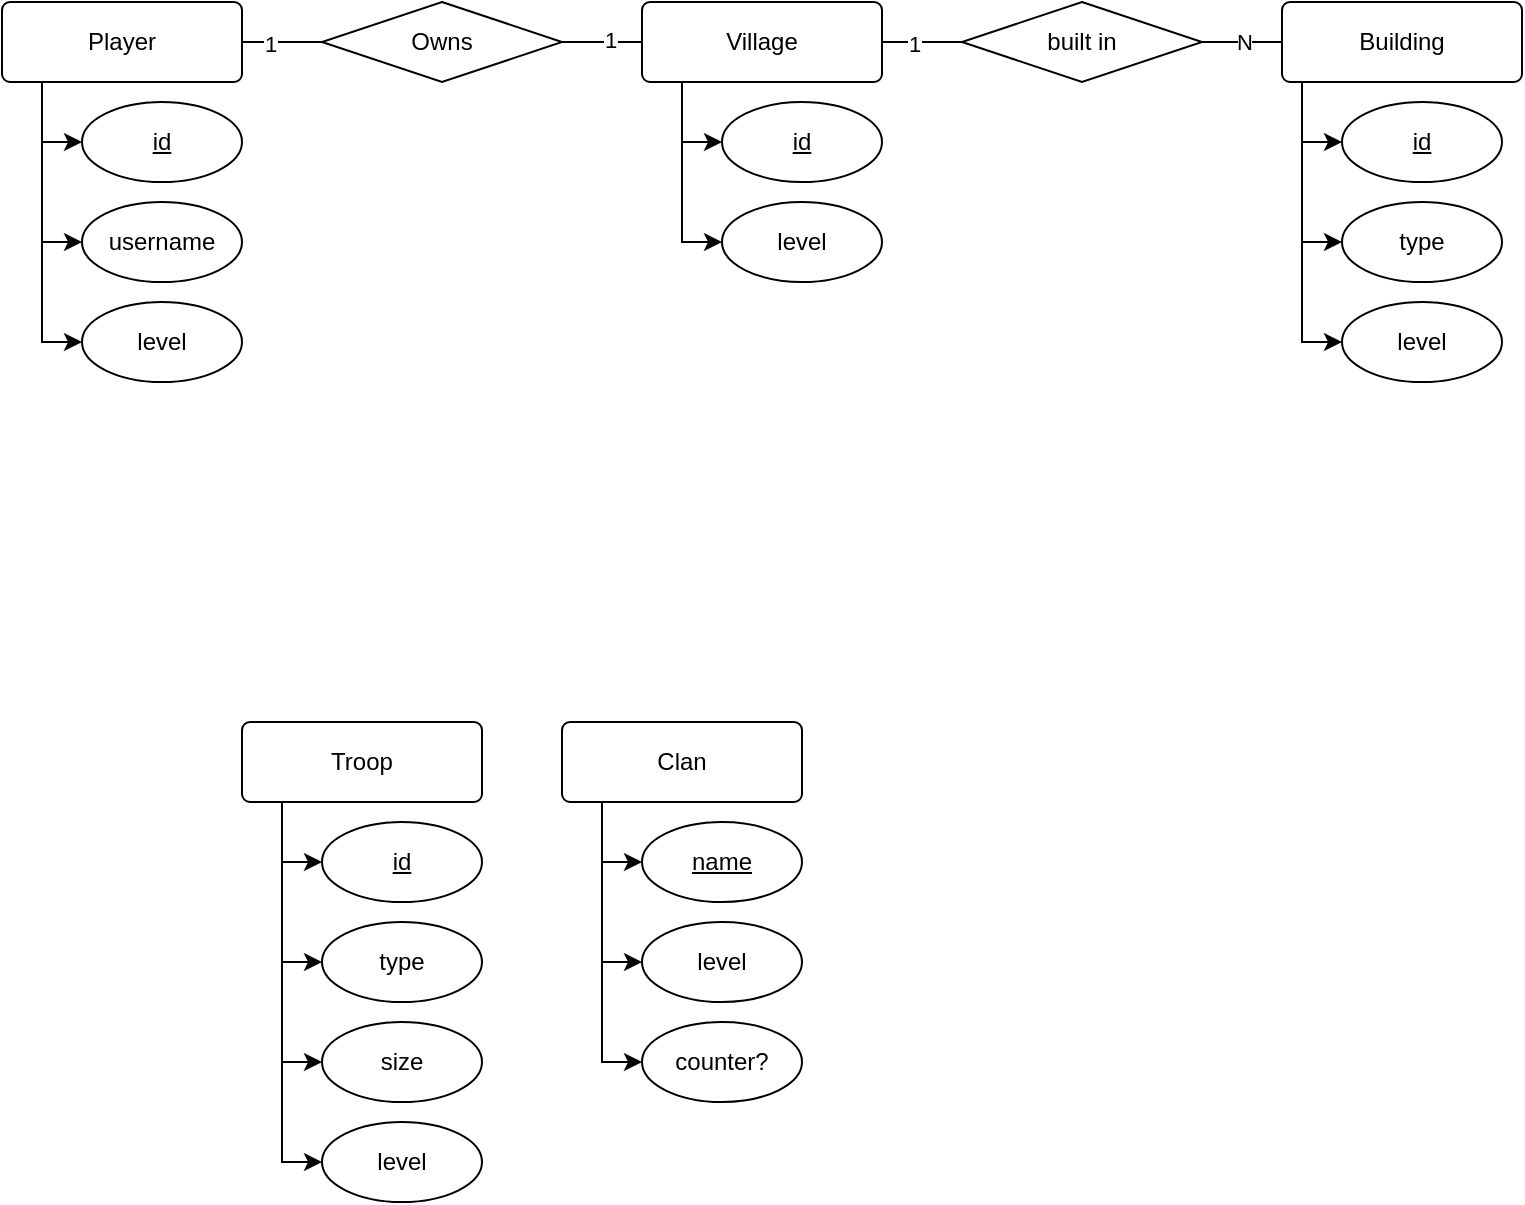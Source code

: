 <mxfile version="24.3.0" type="device">
  <diagram name="Seite-1" id="SgFTbVYPc5gPEPlRsAPC">
    <mxGraphModel dx="1299" dy="639" grid="1" gridSize="10" guides="1" tooltips="1" connect="1" arrows="1" fold="1" page="1" pageScale="1" pageWidth="827" pageHeight="1169" math="0" shadow="0">
      <root>
        <mxCell id="0" />
        <mxCell id="1" parent="0" />
        <mxCell id="79ETfCYZExZ3tthihmUW-4" style="edgeStyle=orthogonalEdgeStyle;rounded=0;orthogonalLoop=1;jettySize=auto;html=1;exitX=0.25;exitY=1;exitDx=0;exitDy=0;entryX=0;entryY=0.5;entryDx=0;entryDy=0;" parent="1" source="uwXu4CTKfHLPhr1_xGVC-1" target="79ETfCYZExZ3tthihmUW-3" edge="1">
          <mxGeometry relative="1" as="geometry">
            <mxPoint x="60" y="110" as="targetPoint" />
            <Array as="points">
              <mxPoint x="60" y="80" />
              <mxPoint x="60" y="210" />
            </Array>
          </mxGeometry>
        </mxCell>
        <mxCell id="79ETfCYZExZ3tthihmUW-5" style="edgeStyle=orthogonalEdgeStyle;rounded=0;orthogonalLoop=1;jettySize=auto;html=1;exitX=0.25;exitY=1;exitDx=0;exitDy=0;entryX=0;entryY=0.5;entryDx=0;entryDy=0;" parent="1" source="uwXu4CTKfHLPhr1_xGVC-1" target="79ETfCYZExZ3tthihmUW-1" edge="1">
          <mxGeometry relative="1" as="geometry">
            <Array as="points">
              <mxPoint x="60" y="80" />
              <mxPoint x="60" y="160" />
            </Array>
          </mxGeometry>
        </mxCell>
        <mxCell id="79ETfCYZExZ3tthihmUW-22" style="edgeStyle=orthogonalEdgeStyle;rounded=0;orthogonalLoop=1;jettySize=auto;html=1;exitX=0.25;exitY=1;exitDx=0;exitDy=0;entryX=0;entryY=0.5;entryDx=0;entryDy=0;" parent="1" source="uwXu4CTKfHLPhr1_xGVC-1" target="79ETfCYZExZ3tthihmUW-21" edge="1">
          <mxGeometry relative="1" as="geometry">
            <Array as="points">
              <mxPoint x="60" y="80" />
              <mxPoint x="60" y="110" />
            </Array>
          </mxGeometry>
        </mxCell>
        <mxCell id="uwXu4CTKfHLPhr1_xGVC-1" value="Player" style="rounded=1;arcSize=10;whiteSpace=wrap;html=1;align=center;" parent="1" vertex="1">
          <mxGeometry x="40" y="40" width="120" height="40" as="geometry" />
        </mxCell>
        <mxCell id="79ETfCYZExZ3tthihmUW-1" value="username" style="ellipse;whiteSpace=wrap;html=1;align=center;" parent="1" vertex="1">
          <mxGeometry x="80" y="140" width="80" height="40" as="geometry" />
        </mxCell>
        <mxCell id="79ETfCYZExZ3tthihmUW-3" value="level" style="ellipse;whiteSpace=wrap;html=1;align=center;" parent="1" vertex="1">
          <mxGeometry x="80" y="190" width="80" height="40" as="geometry" />
        </mxCell>
        <mxCell id="79ETfCYZExZ3tthihmUW-6" style="edgeStyle=orthogonalEdgeStyle;rounded=0;orthogonalLoop=1;jettySize=auto;html=1;exitX=0.25;exitY=1;exitDx=0;exitDy=0;entryX=0;entryY=0.5;entryDx=0;entryDy=0;" parent="1" source="79ETfCYZExZ3tthihmUW-8" target="79ETfCYZExZ3tthihmUW-10" edge="1">
          <mxGeometry relative="1" as="geometry">
            <mxPoint x="380" y="110" as="targetPoint" />
            <Array as="points">
              <mxPoint x="380" y="80" />
              <mxPoint x="380" y="160" />
            </Array>
          </mxGeometry>
        </mxCell>
        <mxCell id="79ETfCYZExZ3tthihmUW-7" style="edgeStyle=orthogonalEdgeStyle;rounded=0;orthogonalLoop=1;jettySize=auto;html=1;exitX=0.25;exitY=1;exitDx=0;exitDy=0;entryX=0;entryY=0.5;entryDx=0;entryDy=0;" parent="1" source="79ETfCYZExZ3tthihmUW-8" target="79ETfCYZExZ3tthihmUW-9" edge="1">
          <mxGeometry relative="1" as="geometry">
            <Array as="points">
              <mxPoint x="380" y="80" />
              <mxPoint x="380" y="110" />
            </Array>
          </mxGeometry>
        </mxCell>
        <mxCell id="79ETfCYZExZ3tthihmUW-8" value="Village" style="rounded=1;arcSize=10;whiteSpace=wrap;html=1;align=center;" parent="1" vertex="1">
          <mxGeometry x="360" y="40" width="120" height="40" as="geometry" />
        </mxCell>
        <mxCell id="79ETfCYZExZ3tthihmUW-9" value="&lt;u&gt;id&lt;/u&gt;" style="ellipse;whiteSpace=wrap;html=1;align=center;" parent="1" vertex="1">
          <mxGeometry x="400" y="90" width="80" height="40" as="geometry" />
        </mxCell>
        <mxCell id="79ETfCYZExZ3tthihmUW-10" value="level" style="ellipse;whiteSpace=wrap;html=1;align=center;" parent="1" vertex="1">
          <mxGeometry x="400" y="140" width="80" height="40" as="geometry" />
        </mxCell>
        <mxCell id="79ETfCYZExZ3tthihmUW-13" style="edgeStyle=orthogonalEdgeStyle;rounded=0;orthogonalLoop=1;jettySize=auto;html=1;exitX=0.25;exitY=1;exitDx=0;exitDy=0;entryX=0;entryY=0.5;entryDx=0;entryDy=0;" parent="1" source="79ETfCYZExZ3tthihmUW-15" target="79ETfCYZExZ3tthihmUW-17" edge="1">
          <mxGeometry relative="1" as="geometry">
            <mxPoint x="690" y="110" as="targetPoint" />
            <Array as="points">
              <mxPoint x="690" y="80" />
              <mxPoint x="690" y="160" />
            </Array>
          </mxGeometry>
        </mxCell>
        <mxCell id="79ETfCYZExZ3tthihmUW-14" style="edgeStyle=orthogonalEdgeStyle;rounded=0;orthogonalLoop=1;jettySize=auto;html=1;exitX=0.25;exitY=1;exitDx=0;exitDy=0;entryX=0;entryY=0.5;entryDx=0;entryDy=0;" parent="1" source="79ETfCYZExZ3tthihmUW-15" target="79ETfCYZExZ3tthihmUW-16" edge="1">
          <mxGeometry relative="1" as="geometry">
            <Array as="points">
              <mxPoint x="690" y="80" />
              <mxPoint x="690" y="110" />
            </Array>
          </mxGeometry>
        </mxCell>
        <mxCell id="79ETfCYZExZ3tthihmUW-19" style="edgeStyle=orthogonalEdgeStyle;rounded=0;orthogonalLoop=1;jettySize=auto;html=1;exitX=0.25;exitY=1;exitDx=0;exitDy=0;entryX=0;entryY=0.5;entryDx=0;entryDy=0;" parent="1" source="79ETfCYZExZ3tthihmUW-15" target="79ETfCYZExZ3tthihmUW-18" edge="1">
          <mxGeometry relative="1" as="geometry">
            <Array as="points">
              <mxPoint x="690" y="80" />
              <mxPoint x="690" y="210" />
            </Array>
          </mxGeometry>
        </mxCell>
        <mxCell id="79ETfCYZExZ3tthihmUW-15" value="Building" style="rounded=1;arcSize=10;whiteSpace=wrap;html=1;align=center;" parent="1" vertex="1">
          <mxGeometry x="680" y="40" width="120" height="40" as="geometry" />
        </mxCell>
        <mxCell id="79ETfCYZExZ3tthihmUW-16" value="&lt;u&gt;id&lt;/u&gt;" style="ellipse;whiteSpace=wrap;html=1;align=center;" parent="1" vertex="1">
          <mxGeometry x="710" y="90" width="80" height="40" as="geometry" />
        </mxCell>
        <mxCell id="79ETfCYZExZ3tthihmUW-17" value="type" style="ellipse;whiteSpace=wrap;html=1;align=center;" parent="1" vertex="1">
          <mxGeometry x="710" y="140" width="80" height="40" as="geometry" />
        </mxCell>
        <mxCell id="79ETfCYZExZ3tthihmUW-18" value="level" style="ellipse;whiteSpace=wrap;html=1;align=center;" parent="1" vertex="1">
          <mxGeometry x="710" y="190" width="80" height="40" as="geometry" />
        </mxCell>
        <mxCell id="79ETfCYZExZ3tthihmUW-21" value="&lt;u&gt;id&lt;/u&gt;" style="ellipse;whiteSpace=wrap;html=1;align=center;" parent="1" vertex="1">
          <mxGeometry x="80" y="90" width="80" height="40" as="geometry" />
        </mxCell>
        <mxCell id="79ETfCYZExZ3tthihmUW-23" style="edgeStyle=orthogonalEdgeStyle;rounded=0;orthogonalLoop=1;jettySize=auto;html=1;exitX=0.25;exitY=1;exitDx=0;exitDy=0;entryX=0;entryY=0.5;entryDx=0;entryDy=0;" parent="1" source="79ETfCYZExZ3tthihmUW-26" target="79ETfCYZExZ3tthihmUW-28" edge="1">
          <mxGeometry relative="1" as="geometry">
            <mxPoint x="180" y="470" as="targetPoint" />
            <Array as="points">
              <mxPoint x="180" y="440" />
              <mxPoint x="180" y="520" />
            </Array>
          </mxGeometry>
        </mxCell>
        <mxCell id="79ETfCYZExZ3tthihmUW-24" style="edgeStyle=orthogonalEdgeStyle;rounded=0;orthogonalLoop=1;jettySize=auto;html=1;exitX=0.25;exitY=1;exitDx=0;exitDy=0;entryX=0;entryY=0.5;entryDx=0;entryDy=0;" parent="1" source="79ETfCYZExZ3tthihmUW-26" target="79ETfCYZExZ3tthihmUW-27" edge="1">
          <mxGeometry relative="1" as="geometry">
            <Array as="points">
              <mxPoint x="180" y="440" />
              <mxPoint x="180" y="470" />
            </Array>
          </mxGeometry>
        </mxCell>
        <mxCell id="79ETfCYZExZ3tthihmUW-25" style="edgeStyle=orthogonalEdgeStyle;rounded=0;orthogonalLoop=1;jettySize=auto;html=1;exitX=0.25;exitY=1;exitDx=0;exitDy=0;entryX=0;entryY=0.5;entryDx=0;entryDy=0;" parent="1" source="79ETfCYZExZ3tthihmUW-26" target="79ETfCYZExZ3tthihmUW-29" edge="1">
          <mxGeometry relative="1" as="geometry">
            <Array as="points">
              <mxPoint x="180" y="440" />
              <mxPoint x="180" y="570" />
            </Array>
          </mxGeometry>
        </mxCell>
        <mxCell id="79ETfCYZExZ3tthihmUW-31" style="edgeStyle=orthogonalEdgeStyle;rounded=0;orthogonalLoop=1;jettySize=auto;html=1;exitX=0.25;exitY=1;exitDx=0;exitDy=0;entryX=0;entryY=0.5;entryDx=0;entryDy=0;" parent="1" source="79ETfCYZExZ3tthihmUW-26" target="79ETfCYZExZ3tthihmUW-30" edge="1">
          <mxGeometry relative="1" as="geometry">
            <Array as="points">
              <mxPoint x="180" y="440" />
              <mxPoint x="180" y="620" />
            </Array>
          </mxGeometry>
        </mxCell>
        <mxCell id="79ETfCYZExZ3tthihmUW-26" value="Troop" style="rounded=1;arcSize=10;whiteSpace=wrap;html=1;align=center;" parent="1" vertex="1">
          <mxGeometry x="160" y="400" width="120" height="40" as="geometry" />
        </mxCell>
        <mxCell id="79ETfCYZExZ3tthihmUW-27" value="&lt;u&gt;id&lt;/u&gt;" style="ellipse;whiteSpace=wrap;html=1;align=center;" parent="1" vertex="1">
          <mxGeometry x="200" y="450" width="80" height="40" as="geometry" />
        </mxCell>
        <mxCell id="79ETfCYZExZ3tthihmUW-28" value="type" style="ellipse;whiteSpace=wrap;html=1;align=center;" parent="1" vertex="1">
          <mxGeometry x="200" y="500" width="80" height="40" as="geometry" />
        </mxCell>
        <mxCell id="79ETfCYZExZ3tthihmUW-29" value="size" style="ellipse;whiteSpace=wrap;html=1;align=center;" parent="1" vertex="1">
          <mxGeometry x="200" y="550" width="80" height="40" as="geometry" />
        </mxCell>
        <mxCell id="79ETfCYZExZ3tthihmUW-30" value="level" style="ellipse;whiteSpace=wrap;html=1;align=center;" parent="1" vertex="1">
          <mxGeometry x="200" y="600" width="80" height="40" as="geometry" />
        </mxCell>
        <mxCell id="79ETfCYZExZ3tthihmUW-32" style="edgeStyle=orthogonalEdgeStyle;rounded=0;orthogonalLoop=1;jettySize=auto;html=1;exitX=0.25;exitY=1;exitDx=0;exitDy=0;entryX=0;entryY=0.5;entryDx=0;entryDy=0;" parent="1" source="79ETfCYZExZ3tthihmUW-36" target="79ETfCYZExZ3tthihmUW-38" edge="1">
          <mxGeometry relative="1" as="geometry">
            <mxPoint x="340" y="470" as="targetPoint" />
            <Array as="points">
              <mxPoint x="340" y="440" />
              <mxPoint x="340" y="520" />
            </Array>
          </mxGeometry>
        </mxCell>
        <mxCell id="79ETfCYZExZ3tthihmUW-33" style="edgeStyle=orthogonalEdgeStyle;rounded=0;orthogonalLoop=1;jettySize=auto;html=1;exitX=0.25;exitY=1;exitDx=0;exitDy=0;entryX=0;entryY=0.5;entryDx=0;entryDy=0;" parent="1" source="79ETfCYZExZ3tthihmUW-36" target="79ETfCYZExZ3tthihmUW-37" edge="1">
          <mxGeometry relative="1" as="geometry">
            <Array as="points">
              <mxPoint x="340" y="440" />
              <mxPoint x="340" y="470" />
            </Array>
          </mxGeometry>
        </mxCell>
        <mxCell id="79ETfCYZExZ3tthihmUW-34" style="edgeStyle=orthogonalEdgeStyle;rounded=0;orthogonalLoop=1;jettySize=auto;html=1;exitX=0.25;exitY=1;exitDx=0;exitDy=0;entryX=0;entryY=0.5;entryDx=0;entryDy=0;" parent="1" source="79ETfCYZExZ3tthihmUW-36" target="79ETfCYZExZ3tthihmUW-39" edge="1">
          <mxGeometry relative="1" as="geometry">
            <Array as="points">
              <mxPoint x="340" y="440" />
              <mxPoint x="340" y="570" />
            </Array>
          </mxGeometry>
        </mxCell>
        <mxCell id="79ETfCYZExZ3tthihmUW-36" value="Clan" style="rounded=1;arcSize=10;whiteSpace=wrap;html=1;align=center;" parent="1" vertex="1">
          <mxGeometry x="320" y="400" width="120" height="40" as="geometry" />
        </mxCell>
        <mxCell id="79ETfCYZExZ3tthihmUW-37" value="&lt;u&gt;name&lt;/u&gt;" style="ellipse;whiteSpace=wrap;html=1;align=center;" parent="1" vertex="1">
          <mxGeometry x="360" y="450" width="80" height="40" as="geometry" />
        </mxCell>
        <mxCell id="79ETfCYZExZ3tthihmUW-38" value="level" style="ellipse;whiteSpace=wrap;html=1;align=center;" parent="1" vertex="1">
          <mxGeometry x="360" y="500" width="80" height="40" as="geometry" />
        </mxCell>
        <mxCell id="79ETfCYZExZ3tthihmUW-39" value="counter?" style="ellipse;whiteSpace=wrap;html=1;align=center;" parent="1" vertex="1">
          <mxGeometry x="360" y="550" width="80" height="40" as="geometry" />
        </mxCell>
        <mxCell id="FYoQL1W9lUMu6WMTSWeI-1" value="Owns" style="shape=rhombus;perimeter=rhombusPerimeter;whiteSpace=wrap;html=1;align=center;" vertex="1" parent="1">
          <mxGeometry x="200" y="40" width="120" height="40" as="geometry" />
        </mxCell>
        <mxCell id="FYoQL1W9lUMu6WMTSWeI-4" value="" style="endArrow=none;html=1;rounded=0;exitX=1;exitY=0.5;exitDx=0;exitDy=0;" edge="1" parent="1" source="uwXu4CTKfHLPhr1_xGVC-1" target="FYoQL1W9lUMu6WMTSWeI-1">
          <mxGeometry width="50" height="50" relative="1" as="geometry">
            <mxPoint x="180" y="70" as="sourcePoint" />
            <mxPoint x="230" y="20" as="targetPoint" />
          </mxGeometry>
        </mxCell>
        <mxCell id="FYoQL1W9lUMu6WMTSWeI-7" value="1" style="edgeLabel;html=1;align=center;verticalAlign=middle;resizable=0;points=[];" vertex="1" connectable="0" parent="FYoQL1W9lUMu6WMTSWeI-4">
          <mxGeometry x="-0.321" y="-1" relative="1" as="geometry">
            <mxPoint as="offset" />
          </mxGeometry>
        </mxCell>
        <mxCell id="FYoQL1W9lUMu6WMTSWeI-5" value="" style="endArrow=none;html=1;rounded=0;entryX=1;entryY=0.5;entryDx=0;entryDy=0;" edge="1" parent="1" source="79ETfCYZExZ3tthihmUW-8" target="FYoQL1W9lUMu6WMTSWeI-1">
          <mxGeometry width="50" height="50" relative="1" as="geometry">
            <mxPoint x="170" y="70" as="sourcePoint" />
            <mxPoint x="210" y="70" as="targetPoint" />
          </mxGeometry>
        </mxCell>
        <mxCell id="FYoQL1W9lUMu6WMTSWeI-6" value="1" style="edgeLabel;html=1;align=center;verticalAlign=middle;resizable=0;points=[];" vertex="1" connectable="0" parent="FYoQL1W9lUMu6WMTSWeI-5">
          <mxGeometry x="-0.193" y="-1" relative="1" as="geometry">
            <mxPoint as="offset" />
          </mxGeometry>
        </mxCell>
        <mxCell id="FYoQL1W9lUMu6WMTSWeI-8" value="built in" style="shape=rhombus;perimeter=rhombusPerimeter;whiteSpace=wrap;html=1;align=center;" vertex="1" parent="1">
          <mxGeometry x="520" y="40" width="120" height="40" as="geometry" />
        </mxCell>
        <mxCell id="FYoQL1W9lUMu6WMTSWeI-9" value="" style="endArrow=none;html=1;rounded=0;exitX=1;exitY=0.5;exitDx=0;exitDy=0;entryX=0;entryY=0.5;entryDx=0;entryDy=0;" edge="1" parent="1" source="79ETfCYZExZ3tthihmUW-8" target="FYoQL1W9lUMu6WMTSWeI-8">
          <mxGeometry width="50" height="50" relative="1" as="geometry">
            <mxPoint x="490" y="70" as="sourcePoint" />
            <mxPoint x="540" y="20" as="targetPoint" />
          </mxGeometry>
        </mxCell>
        <mxCell id="FYoQL1W9lUMu6WMTSWeI-13" value="1" style="edgeLabel;html=1;align=center;verticalAlign=middle;resizable=0;points=[];" vertex="1" connectable="0" parent="FYoQL1W9lUMu6WMTSWeI-9">
          <mxGeometry x="-0.207" y="-1" relative="1" as="geometry">
            <mxPoint as="offset" />
          </mxGeometry>
        </mxCell>
        <mxCell id="FYoQL1W9lUMu6WMTSWeI-10" value="" style="endArrow=none;html=1;rounded=0;exitX=1;exitY=0.5;exitDx=0;exitDy=0;" edge="1" parent="1" source="FYoQL1W9lUMu6WMTSWeI-8">
          <mxGeometry width="50" height="50" relative="1" as="geometry">
            <mxPoint x="640" y="110" as="sourcePoint" />
            <mxPoint x="680" y="60" as="targetPoint" />
          </mxGeometry>
        </mxCell>
        <mxCell id="FYoQL1W9lUMu6WMTSWeI-11" value="N" style="edgeLabel;html=1;align=center;verticalAlign=middle;resizable=0;points=[];" vertex="1" connectable="0" parent="FYoQL1W9lUMu6WMTSWeI-10">
          <mxGeometry x="0.05" relative="1" as="geometry">
            <mxPoint as="offset" />
          </mxGeometry>
        </mxCell>
      </root>
    </mxGraphModel>
  </diagram>
</mxfile>
